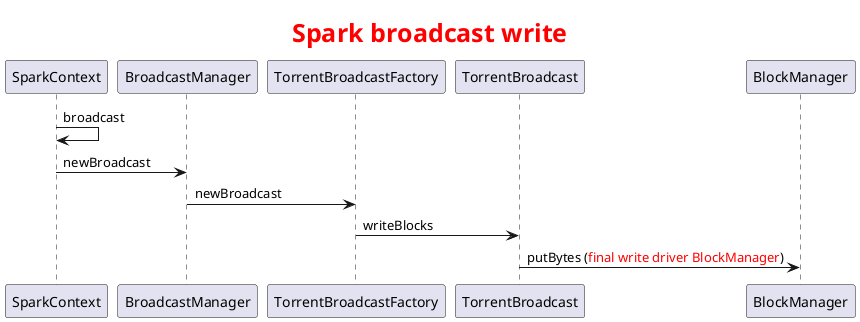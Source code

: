 @startuml broadcast-write
title <color red><size:25>Spark broadcast write</size></color>
SparkContext -> SparkContext: broadcast
SparkContext -> BroadcastManager: newBroadcast
BroadcastManager -> TorrentBroadcastFactory: newBroadcast
TorrentBroadcastFactory -> TorrentBroadcast: writeBlocks
TorrentBroadcast -> BlockManager: putBytes (<color red>final write driver BlockManager</color>)
@enduml

@startuml broadcast-read
title <color red><size:25>Spark broadcast read</size></color>
SparkContext -> SparkContext: broadcast
SparkContext -> Broadcast: getValue
Broadcast -> TorrentBroadcast: readBroadcastBlock
TorrentBroadcast -> TorrentBroadcast: readBlocks
TorrentBroadcast -> BlockManager: getRemoteBytes
BlockManager -> BlockManager: getRemoteBlock
BlockManager -> BlockManagerMasterEndpoint: getLocationsAndStatus
BlockManagerMasterEndpoint -> BlockManager: Option[BlockLocationsAndStatus]
BlockManager -> BlockManager: Option[T]
BlockManager -> TorrentBroadcast: Array[BlockData]
TorrentBroadcast -> TorrentBroadcast: T (<color red>final data type</color>)
TorrentBroadcast -> Broadcast: T
Broadcast -> SparkContext: T
@enduml